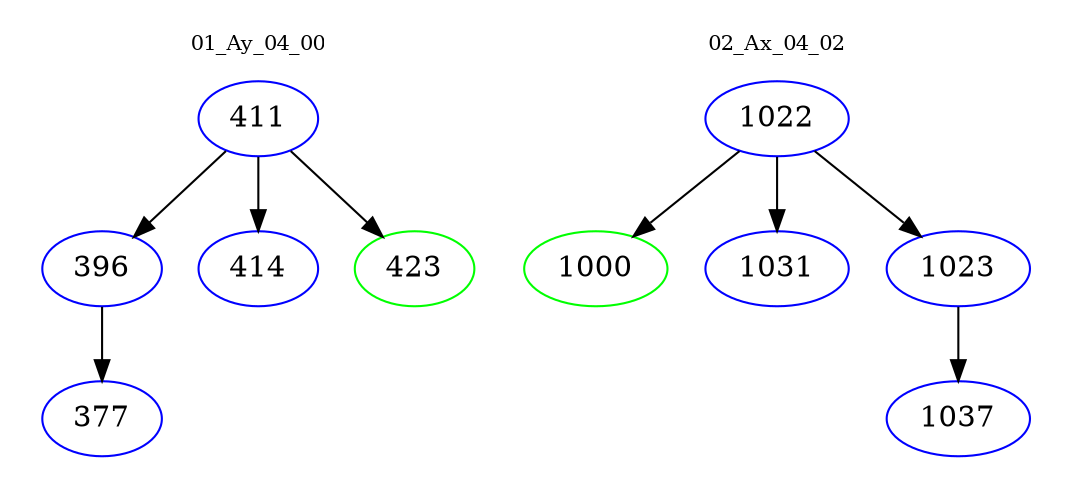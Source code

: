 digraph{
subgraph cluster_0 {
color = white
label = "01_Ay_04_00";
fontsize=10;
T0_411 [label="411", color="blue"]
T0_411 -> T0_396 [color="black"]
T0_396 [label="396", color="blue"]
T0_396 -> T0_377 [color="black"]
T0_377 [label="377", color="blue"]
T0_411 -> T0_414 [color="black"]
T0_414 [label="414", color="blue"]
T0_411 -> T0_423 [color="black"]
T0_423 [label="423", color="green"]
}
subgraph cluster_1 {
color = white
label = "02_Ax_04_02";
fontsize=10;
T1_1022 [label="1022", color="blue"]
T1_1022 -> T1_1000 [color="black"]
T1_1000 [label="1000", color="green"]
T1_1022 -> T1_1031 [color="black"]
T1_1031 [label="1031", color="blue"]
T1_1022 -> T1_1023 [color="black"]
T1_1023 [label="1023", color="blue"]
T1_1023 -> T1_1037 [color="black"]
T1_1037 [label="1037", color="blue"]
}
}
